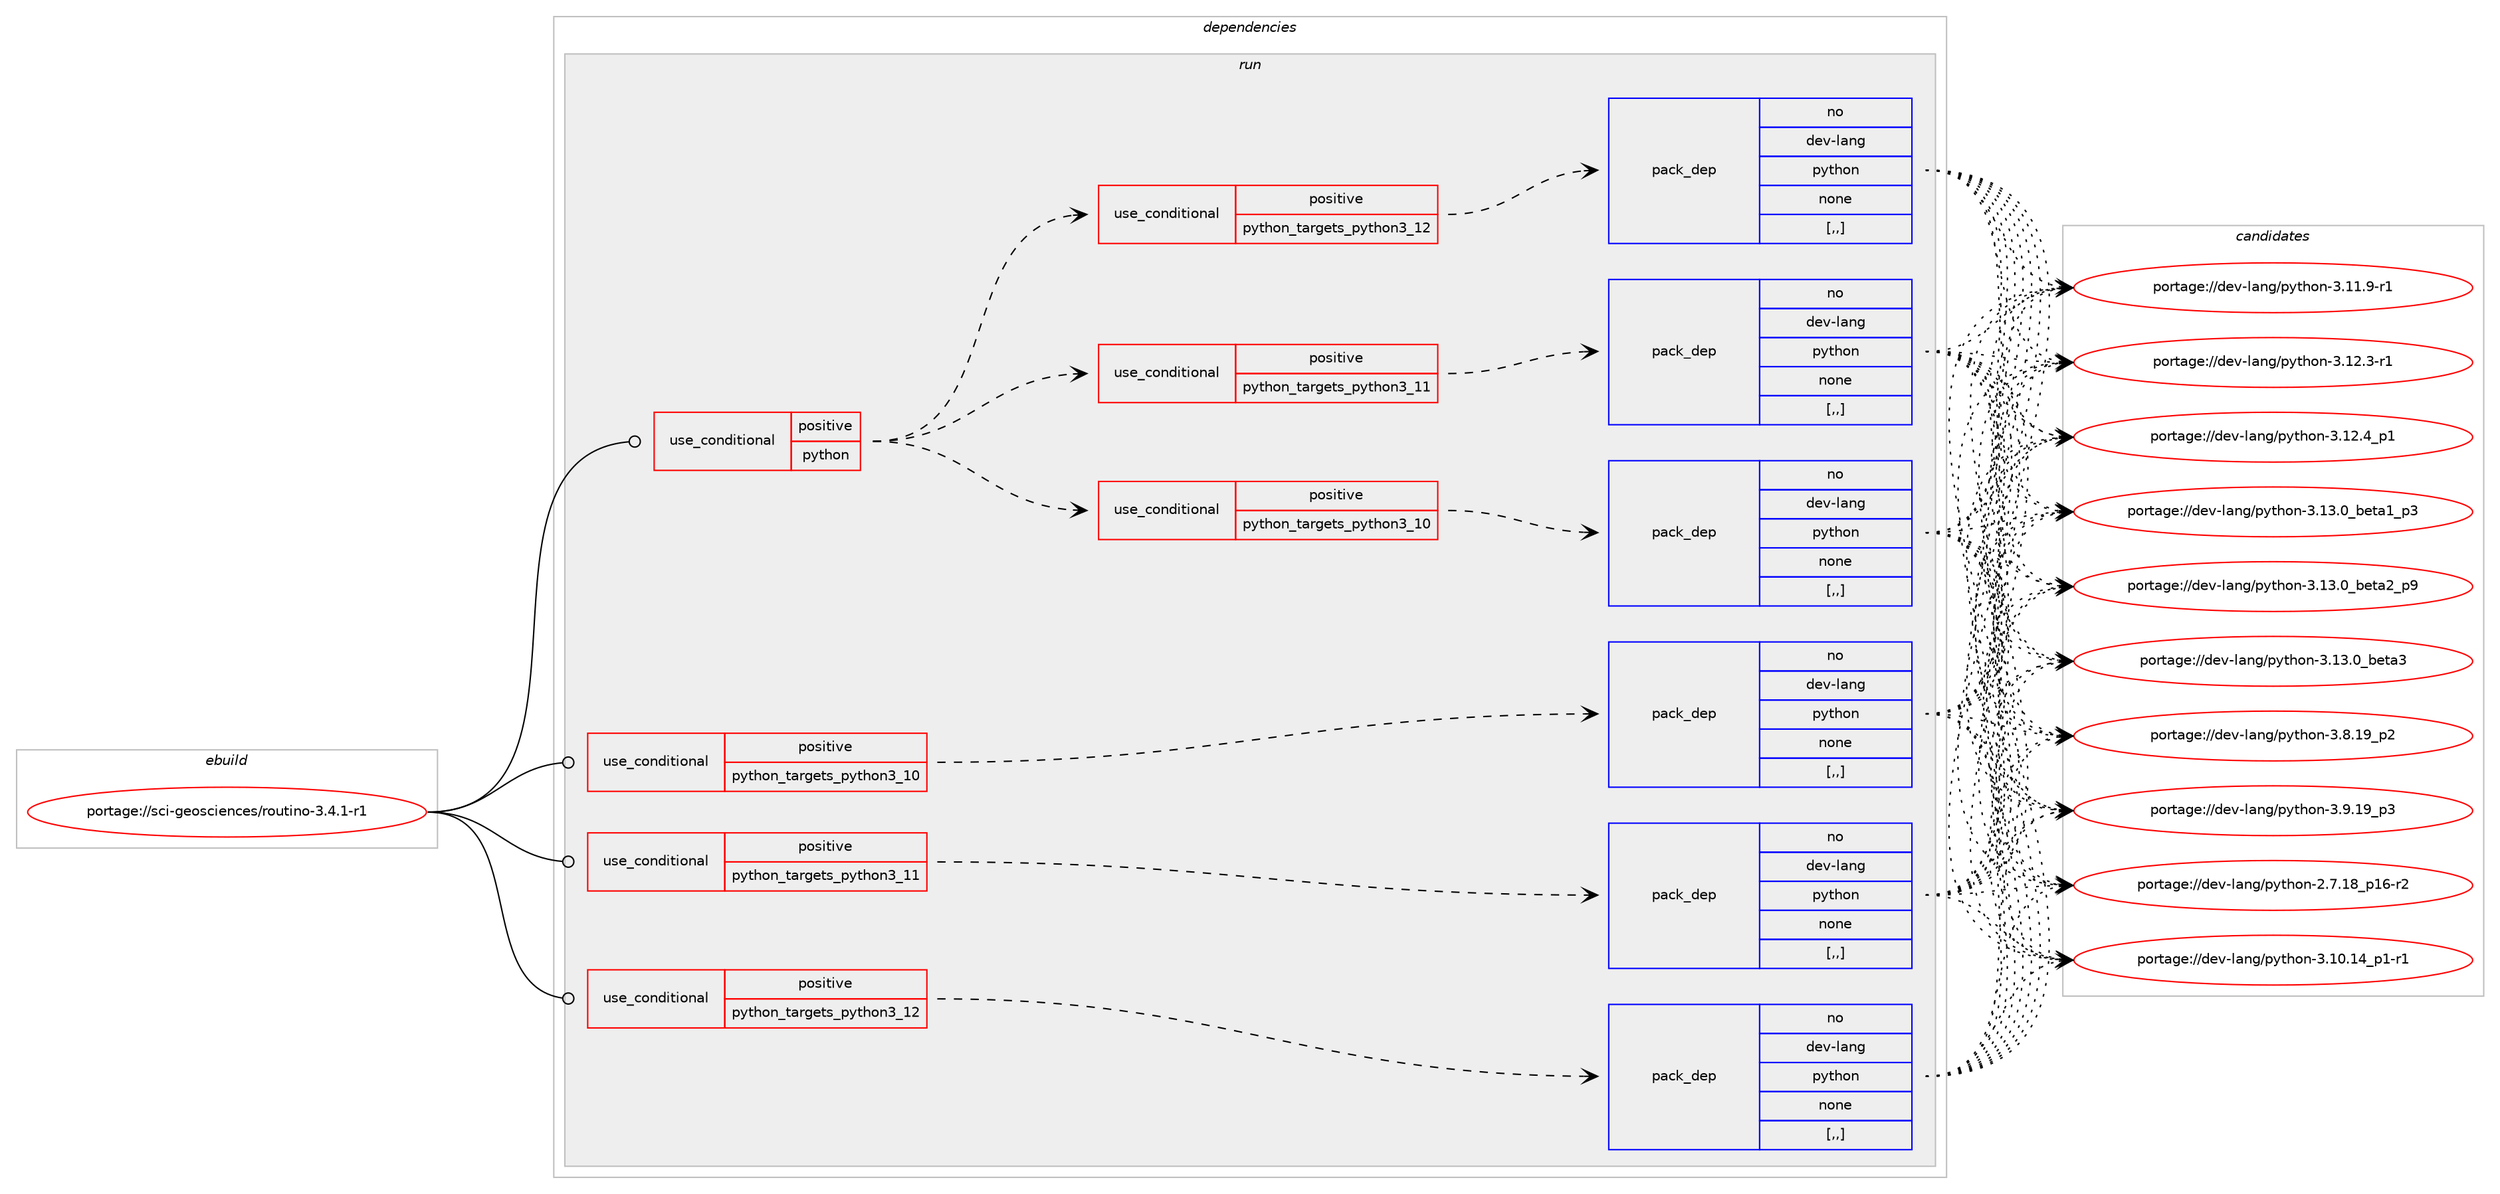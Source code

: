 digraph prolog {

# *************
# Graph options
# *************

newrank=true;
concentrate=true;
compound=true;
graph [rankdir=LR,fontname=Helvetica,fontsize=10,ranksep=1.5];#, ranksep=2.5, nodesep=0.2];
edge  [arrowhead=vee];
node  [fontname=Helvetica,fontsize=10];

# **********
# The ebuild
# **********

subgraph cluster_leftcol {
color=gray;
rank=same;
label=<<i>ebuild</i>>;
id [label="portage://sci-geosciences/routino-3.4.1-r1", color=red, width=4, href="../sci-geosciences/routino-3.4.1-r1.svg"];
}

# ****************
# The dependencies
# ****************

subgraph cluster_midcol {
color=gray;
label=<<i>dependencies</i>>;
subgraph cluster_compile {
fillcolor="#eeeeee";
style=filled;
label=<<i>compile</i>>;
}
subgraph cluster_compileandrun {
fillcolor="#eeeeee";
style=filled;
label=<<i>compile and run</i>>;
}
subgraph cluster_run {
fillcolor="#eeeeee";
style=filled;
label=<<i>run</i>>;
subgraph cond102663 {
dependency389419 [label=<<TABLE BORDER="0" CELLBORDER="1" CELLSPACING="0" CELLPADDING="4"><TR><TD ROWSPAN="3" CELLPADDING="10">use_conditional</TD></TR><TR><TD>positive</TD></TR><TR><TD>python</TD></TR></TABLE>>, shape=none, color=red];
subgraph cond102664 {
dependency389420 [label=<<TABLE BORDER="0" CELLBORDER="1" CELLSPACING="0" CELLPADDING="4"><TR><TD ROWSPAN="3" CELLPADDING="10">use_conditional</TD></TR><TR><TD>positive</TD></TR><TR><TD>python_targets_python3_10</TD></TR></TABLE>>, shape=none, color=red];
subgraph pack283977 {
dependency389421 [label=<<TABLE BORDER="0" CELLBORDER="1" CELLSPACING="0" CELLPADDING="4" WIDTH="220"><TR><TD ROWSPAN="6" CELLPADDING="30">pack_dep</TD></TR><TR><TD WIDTH="110">no</TD></TR><TR><TD>dev-lang</TD></TR><TR><TD>python</TD></TR><TR><TD>none</TD></TR><TR><TD>[,,]</TD></TR></TABLE>>, shape=none, color=blue];
}
dependency389420:e -> dependency389421:w [weight=20,style="dashed",arrowhead="vee"];
}
dependency389419:e -> dependency389420:w [weight=20,style="dashed",arrowhead="vee"];
subgraph cond102665 {
dependency389422 [label=<<TABLE BORDER="0" CELLBORDER="1" CELLSPACING="0" CELLPADDING="4"><TR><TD ROWSPAN="3" CELLPADDING="10">use_conditional</TD></TR><TR><TD>positive</TD></TR><TR><TD>python_targets_python3_11</TD></TR></TABLE>>, shape=none, color=red];
subgraph pack283978 {
dependency389423 [label=<<TABLE BORDER="0" CELLBORDER="1" CELLSPACING="0" CELLPADDING="4" WIDTH="220"><TR><TD ROWSPAN="6" CELLPADDING="30">pack_dep</TD></TR><TR><TD WIDTH="110">no</TD></TR><TR><TD>dev-lang</TD></TR><TR><TD>python</TD></TR><TR><TD>none</TD></TR><TR><TD>[,,]</TD></TR></TABLE>>, shape=none, color=blue];
}
dependency389422:e -> dependency389423:w [weight=20,style="dashed",arrowhead="vee"];
}
dependency389419:e -> dependency389422:w [weight=20,style="dashed",arrowhead="vee"];
subgraph cond102666 {
dependency389424 [label=<<TABLE BORDER="0" CELLBORDER="1" CELLSPACING="0" CELLPADDING="4"><TR><TD ROWSPAN="3" CELLPADDING="10">use_conditional</TD></TR><TR><TD>positive</TD></TR><TR><TD>python_targets_python3_12</TD></TR></TABLE>>, shape=none, color=red];
subgraph pack283979 {
dependency389425 [label=<<TABLE BORDER="0" CELLBORDER="1" CELLSPACING="0" CELLPADDING="4" WIDTH="220"><TR><TD ROWSPAN="6" CELLPADDING="30">pack_dep</TD></TR><TR><TD WIDTH="110">no</TD></TR><TR><TD>dev-lang</TD></TR><TR><TD>python</TD></TR><TR><TD>none</TD></TR><TR><TD>[,,]</TD></TR></TABLE>>, shape=none, color=blue];
}
dependency389424:e -> dependency389425:w [weight=20,style="dashed",arrowhead="vee"];
}
dependency389419:e -> dependency389424:w [weight=20,style="dashed",arrowhead="vee"];
}
id:e -> dependency389419:w [weight=20,style="solid",arrowhead="odot"];
subgraph cond102667 {
dependency389426 [label=<<TABLE BORDER="0" CELLBORDER="1" CELLSPACING="0" CELLPADDING="4"><TR><TD ROWSPAN="3" CELLPADDING="10">use_conditional</TD></TR><TR><TD>positive</TD></TR><TR><TD>python_targets_python3_10</TD></TR></TABLE>>, shape=none, color=red];
subgraph pack283980 {
dependency389427 [label=<<TABLE BORDER="0" CELLBORDER="1" CELLSPACING="0" CELLPADDING="4" WIDTH="220"><TR><TD ROWSPAN="6" CELLPADDING="30">pack_dep</TD></TR><TR><TD WIDTH="110">no</TD></TR><TR><TD>dev-lang</TD></TR><TR><TD>python</TD></TR><TR><TD>none</TD></TR><TR><TD>[,,]</TD></TR></TABLE>>, shape=none, color=blue];
}
dependency389426:e -> dependency389427:w [weight=20,style="dashed",arrowhead="vee"];
}
id:e -> dependency389426:w [weight=20,style="solid",arrowhead="odot"];
subgraph cond102668 {
dependency389428 [label=<<TABLE BORDER="0" CELLBORDER="1" CELLSPACING="0" CELLPADDING="4"><TR><TD ROWSPAN="3" CELLPADDING="10">use_conditional</TD></TR><TR><TD>positive</TD></TR><TR><TD>python_targets_python3_11</TD></TR></TABLE>>, shape=none, color=red];
subgraph pack283981 {
dependency389429 [label=<<TABLE BORDER="0" CELLBORDER="1" CELLSPACING="0" CELLPADDING="4" WIDTH="220"><TR><TD ROWSPAN="6" CELLPADDING="30">pack_dep</TD></TR><TR><TD WIDTH="110">no</TD></TR><TR><TD>dev-lang</TD></TR><TR><TD>python</TD></TR><TR><TD>none</TD></TR><TR><TD>[,,]</TD></TR></TABLE>>, shape=none, color=blue];
}
dependency389428:e -> dependency389429:w [weight=20,style="dashed",arrowhead="vee"];
}
id:e -> dependency389428:w [weight=20,style="solid",arrowhead="odot"];
subgraph cond102669 {
dependency389430 [label=<<TABLE BORDER="0" CELLBORDER="1" CELLSPACING="0" CELLPADDING="4"><TR><TD ROWSPAN="3" CELLPADDING="10">use_conditional</TD></TR><TR><TD>positive</TD></TR><TR><TD>python_targets_python3_12</TD></TR></TABLE>>, shape=none, color=red];
subgraph pack283982 {
dependency389431 [label=<<TABLE BORDER="0" CELLBORDER="1" CELLSPACING="0" CELLPADDING="4" WIDTH="220"><TR><TD ROWSPAN="6" CELLPADDING="30">pack_dep</TD></TR><TR><TD WIDTH="110">no</TD></TR><TR><TD>dev-lang</TD></TR><TR><TD>python</TD></TR><TR><TD>none</TD></TR><TR><TD>[,,]</TD></TR></TABLE>>, shape=none, color=blue];
}
dependency389430:e -> dependency389431:w [weight=20,style="dashed",arrowhead="vee"];
}
id:e -> dependency389430:w [weight=20,style="solid",arrowhead="odot"];
}
}

# **************
# The candidates
# **************

subgraph cluster_choices {
rank=same;
color=gray;
label=<<i>candidates</i>>;

subgraph choice283977 {
color=black;
nodesep=1;
choice100101118451089711010347112121116104111110455046554649569511249544511450 [label="portage://dev-lang/python-2.7.18_p16-r2", color=red, width=4,href="../dev-lang/python-2.7.18_p16-r2.svg"];
choice100101118451089711010347112121116104111110455146494846495295112494511449 [label="portage://dev-lang/python-3.10.14_p1-r1", color=red, width=4,href="../dev-lang/python-3.10.14_p1-r1.svg"];
choice100101118451089711010347112121116104111110455146494946574511449 [label="portage://dev-lang/python-3.11.9-r1", color=red, width=4,href="../dev-lang/python-3.11.9-r1.svg"];
choice100101118451089711010347112121116104111110455146495046514511449 [label="portage://dev-lang/python-3.12.3-r1", color=red, width=4,href="../dev-lang/python-3.12.3-r1.svg"];
choice100101118451089711010347112121116104111110455146495046529511249 [label="portage://dev-lang/python-3.12.4_p1", color=red, width=4,href="../dev-lang/python-3.12.4_p1.svg"];
choice10010111845108971101034711212111610411111045514649514648959810111697499511251 [label="portage://dev-lang/python-3.13.0_beta1_p3", color=red, width=4,href="../dev-lang/python-3.13.0_beta1_p3.svg"];
choice10010111845108971101034711212111610411111045514649514648959810111697509511257 [label="portage://dev-lang/python-3.13.0_beta2_p9", color=red, width=4,href="../dev-lang/python-3.13.0_beta2_p9.svg"];
choice1001011184510897110103471121211161041111104551464951464895981011169751 [label="portage://dev-lang/python-3.13.0_beta3", color=red, width=4,href="../dev-lang/python-3.13.0_beta3.svg"];
choice100101118451089711010347112121116104111110455146564649579511250 [label="portage://dev-lang/python-3.8.19_p2", color=red, width=4,href="../dev-lang/python-3.8.19_p2.svg"];
choice100101118451089711010347112121116104111110455146574649579511251 [label="portage://dev-lang/python-3.9.19_p3", color=red, width=4,href="../dev-lang/python-3.9.19_p3.svg"];
dependency389421:e -> choice100101118451089711010347112121116104111110455046554649569511249544511450:w [style=dotted,weight="100"];
dependency389421:e -> choice100101118451089711010347112121116104111110455146494846495295112494511449:w [style=dotted,weight="100"];
dependency389421:e -> choice100101118451089711010347112121116104111110455146494946574511449:w [style=dotted,weight="100"];
dependency389421:e -> choice100101118451089711010347112121116104111110455146495046514511449:w [style=dotted,weight="100"];
dependency389421:e -> choice100101118451089711010347112121116104111110455146495046529511249:w [style=dotted,weight="100"];
dependency389421:e -> choice10010111845108971101034711212111610411111045514649514648959810111697499511251:w [style=dotted,weight="100"];
dependency389421:e -> choice10010111845108971101034711212111610411111045514649514648959810111697509511257:w [style=dotted,weight="100"];
dependency389421:e -> choice1001011184510897110103471121211161041111104551464951464895981011169751:w [style=dotted,weight="100"];
dependency389421:e -> choice100101118451089711010347112121116104111110455146564649579511250:w [style=dotted,weight="100"];
dependency389421:e -> choice100101118451089711010347112121116104111110455146574649579511251:w [style=dotted,weight="100"];
}
subgraph choice283978 {
color=black;
nodesep=1;
choice100101118451089711010347112121116104111110455046554649569511249544511450 [label="portage://dev-lang/python-2.7.18_p16-r2", color=red, width=4,href="../dev-lang/python-2.7.18_p16-r2.svg"];
choice100101118451089711010347112121116104111110455146494846495295112494511449 [label="portage://dev-lang/python-3.10.14_p1-r1", color=red, width=4,href="../dev-lang/python-3.10.14_p1-r1.svg"];
choice100101118451089711010347112121116104111110455146494946574511449 [label="portage://dev-lang/python-3.11.9-r1", color=red, width=4,href="../dev-lang/python-3.11.9-r1.svg"];
choice100101118451089711010347112121116104111110455146495046514511449 [label="portage://dev-lang/python-3.12.3-r1", color=red, width=4,href="../dev-lang/python-3.12.3-r1.svg"];
choice100101118451089711010347112121116104111110455146495046529511249 [label="portage://dev-lang/python-3.12.4_p1", color=red, width=4,href="../dev-lang/python-3.12.4_p1.svg"];
choice10010111845108971101034711212111610411111045514649514648959810111697499511251 [label="portage://dev-lang/python-3.13.0_beta1_p3", color=red, width=4,href="../dev-lang/python-3.13.0_beta1_p3.svg"];
choice10010111845108971101034711212111610411111045514649514648959810111697509511257 [label="portage://dev-lang/python-3.13.0_beta2_p9", color=red, width=4,href="../dev-lang/python-3.13.0_beta2_p9.svg"];
choice1001011184510897110103471121211161041111104551464951464895981011169751 [label="portage://dev-lang/python-3.13.0_beta3", color=red, width=4,href="../dev-lang/python-3.13.0_beta3.svg"];
choice100101118451089711010347112121116104111110455146564649579511250 [label="portage://dev-lang/python-3.8.19_p2", color=red, width=4,href="../dev-lang/python-3.8.19_p2.svg"];
choice100101118451089711010347112121116104111110455146574649579511251 [label="portage://dev-lang/python-3.9.19_p3", color=red, width=4,href="../dev-lang/python-3.9.19_p3.svg"];
dependency389423:e -> choice100101118451089711010347112121116104111110455046554649569511249544511450:w [style=dotted,weight="100"];
dependency389423:e -> choice100101118451089711010347112121116104111110455146494846495295112494511449:w [style=dotted,weight="100"];
dependency389423:e -> choice100101118451089711010347112121116104111110455146494946574511449:w [style=dotted,weight="100"];
dependency389423:e -> choice100101118451089711010347112121116104111110455146495046514511449:w [style=dotted,weight="100"];
dependency389423:e -> choice100101118451089711010347112121116104111110455146495046529511249:w [style=dotted,weight="100"];
dependency389423:e -> choice10010111845108971101034711212111610411111045514649514648959810111697499511251:w [style=dotted,weight="100"];
dependency389423:e -> choice10010111845108971101034711212111610411111045514649514648959810111697509511257:w [style=dotted,weight="100"];
dependency389423:e -> choice1001011184510897110103471121211161041111104551464951464895981011169751:w [style=dotted,weight="100"];
dependency389423:e -> choice100101118451089711010347112121116104111110455146564649579511250:w [style=dotted,weight="100"];
dependency389423:e -> choice100101118451089711010347112121116104111110455146574649579511251:w [style=dotted,weight="100"];
}
subgraph choice283979 {
color=black;
nodesep=1;
choice100101118451089711010347112121116104111110455046554649569511249544511450 [label="portage://dev-lang/python-2.7.18_p16-r2", color=red, width=4,href="../dev-lang/python-2.7.18_p16-r2.svg"];
choice100101118451089711010347112121116104111110455146494846495295112494511449 [label="portage://dev-lang/python-3.10.14_p1-r1", color=red, width=4,href="../dev-lang/python-3.10.14_p1-r1.svg"];
choice100101118451089711010347112121116104111110455146494946574511449 [label="portage://dev-lang/python-3.11.9-r1", color=red, width=4,href="../dev-lang/python-3.11.9-r1.svg"];
choice100101118451089711010347112121116104111110455146495046514511449 [label="portage://dev-lang/python-3.12.3-r1", color=red, width=4,href="../dev-lang/python-3.12.3-r1.svg"];
choice100101118451089711010347112121116104111110455146495046529511249 [label="portage://dev-lang/python-3.12.4_p1", color=red, width=4,href="../dev-lang/python-3.12.4_p1.svg"];
choice10010111845108971101034711212111610411111045514649514648959810111697499511251 [label="portage://dev-lang/python-3.13.0_beta1_p3", color=red, width=4,href="../dev-lang/python-3.13.0_beta1_p3.svg"];
choice10010111845108971101034711212111610411111045514649514648959810111697509511257 [label="portage://dev-lang/python-3.13.0_beta2_p9", color=red, width=4,href="../dev-lang/python-3.13.0_beta2_p9.svg"];
choice1001011184510897110103471121211161041111104551464951464895981011169751 [label="portage://dev-lang/python-3.13.0_beta3", color=red, width=4,href="../dev-lang/python-3.13.0_beta3.svg"];
choice100101118451089711010347112121116104111110455146564649579511250 [label="portage://dev-lang/python-3.8.19_p2", color=red, width=4,href="../dev-lang/python-3.8.19_p2.svg"];
choice100101118451089711010347112121116104111110455146574649579511251 [label="portage://dev-lang/python-3.9.19_p3", color=red, width=4,href="../dev-lang/python-3.9.19_p3.svg"];
dependency389425:e -> choice100101118451089711010347112121116104111110455046554649569511249544511450:w [style=dotted,weight="100"];
dependency389425:e -> choice100101118451089711010347112121116104111110455146494846495295112494511449:w [style=dotted,weight="100"];
dependency389425:e -> choice100101118451089711010347112121116104111110455146494946574511449:w [style=dotted,weight="100"];
dependency389425:e -> choice100101118451089711010347112121116104111110455146495046514511449:w [style=dotted,weight="100"];
dependency389425:e -> choice100101118451089711010347112121116104111110455146495046529511249:w [style=dotted,weight="100"];
dependency389425:e -> choice10010111845108971101034711212111610411111045514649514648959810111697499511251:w [style=dotted,weight="100"];
dependency389425:e -> choice10010111845108971101034711212111610411111045514649514648959810111697509511257:w [style=dotted,weight="100"];
dependency389425:e -> choice1001011184510897110103471121211161041111104551464951464895981011169751:w [style=dotted,weight="100"];
dependency389425:e -> choice100101118451089711010347112121116104111110455146564649579511250:w [style=dotted,weight="100"];
dependency389425:e -> choice100101118451089711010347112121116104111110455146574649579511251:w [style=dotted,weight="100"];
}
subgraph choice283980 {
color=black;
nodesep=1;
choice100101118451089711010347112121116104111110455046554649569511249544511450 [label="portage://dev-lang/python-2.7.18_p16-r2", color=red, width=4,href="../dev-lang/python-2.7.18_p16-r2.svg"];
choice100101118451089711010347112121116104111110455146494846495295112494511449 [label="portage://dev-lang/python-3.10.14_p1-r1", color=red, width=4,href="../dev-lang/python-3.10.14_p1-r1.svg"];
choice100101118451089711010347112121116104111110455146494946574511449 [label="portage://dev-lang/python-3.11.9-r1", color=red, width=4,href="../dev-lang/python-3.11.9-r1.svg"];
choice100101118451089711010347112121116104111110455146495046514511449 [label="portage://dev-lang/python-3.12.3-r1", color=red, width=4,href="../dev-lang/python-3.12.3-r1.svg"];
choice100101118451089711010347112121116104111110455146495046529511249 [label="portage://dev-lang/python-3.12.4_p1", color=red, width=4,href="../dev-lang/python-3.12.4_p1.svg"];
choice10010111845108971101034711212111610411111045514649514648959810111697499511251 [label="portage://dev-lang/python-3.13.0_beta1_p3", color=red, width=4,href="../dev-lang/python-3.13.0_beta1_p3.svg"];
choice10010111845108971101034711212111610411111045514649514648959810111697509511257 [label="portage://dev-lang/python-3.13.0_beta2_p9", color=red, width=4,href="../dev-lang/python-3.13.0_beta2_p9.svg"];
choice1001011184510897110103471121211161041111104551464951464895981011169751 [label="portage://dev-lang/python-3.13.0_beta3", color=red, width=4,href="../dev-lang/python-3.13.0_beta3.svg"];
choice100101118451089711010347112121116104111110455146564649579511250 [label="portage://dev-lang/python-3.8.19_p2", color=red, width=4,href="../dev-lang/python-3.8.19_p2.svg"];
choice100101118451089711010347112121116104111110455146574649579511251 [label="portage://dev-lang/python-3.9.19_p3", color=red, width=4,href="../dev-lang/python-3.9.19_p3.svg"];
dependency389427:e -> choice100101118451089711010347112121116104111110455046554649569511249544511450:w [style=dotted,weight="100"];
dependency389427:e -> choice100101118451089711010347112121116104111110455146494846495295112494511449:w [style=dotted,weight="100"];
dependency389427:e -> choice100101118451089711010347112121116104111110455146494946574511449:w [style=dotted,weight="100"];
dependency389427:e -> choice100101118451089711010347112121116104111110455146495046514511449:w [style=dotted,weight="100"];
dependency389427:e -> choice100101118451089711010347112121116104111110455146495046529511249:w [style=dotted,weight="100"];
dependency389427:e -> choice10010111845108971101034711212111610411111045514649514648959810111697499511251:w [style=dotted,weight="100"];
dependency389427:e -> choice10010111845108971101034711212111610411111045514649514648959810111697509511257:w [style=dotted,weight="100"];
dependency389427:e -> choice1001011184510897110103471121211161041111104551464951464895981011169751:w [style=dotted,weight="100"];
dependency389427:e -> choice100101118451089711010347112121116104111110455146564649579511250:w [style=dotted,weight="100"];
dependency389427:e -> choice100101118451089711010347112121116104111110455146574649579511251:w [style=dotted,weight="100"];
}
subgraph choice283981 {
color=black;
nodesep=1;
choice100101118451089711010347112121116104111110455046554649569511249544511450 [label="portage://dev-lang/python-2.7.18_p16-r2", color=red, width=4,href="../dev-lang/python-2.7.18_p16-r2.svg"];
choice100101118451089711010347112121116104111110455146494846495295112494511449 [label="portage://dev-lang/python-3.10.14_p1-r1", color=red, width=4,href="../dev-lang/python-3.10.14_p1-r1.svg"];
choice100101118451089711010347112121116104111110455146494946574511449 [label="portage://dev-lang/python-3.11.9-r1", color=red, width=4,href="../dev-lang/python-3.11.9-r1.svg"];
choice100101118451089711010347112121116104111110455146495046514511449 [label="portage://dev-lang/python-3.12.3-r1", color=red, width=4,href="../dev-lang/python-3.12.3-r1.svg"];
choice100101118451089711010347112121116104111110455146495046529511249 [label="portage://dev-lang/python-3.12.4_p1", color=red, width=4,href="../dev-lang/python-3.12.4_p1.svg"];
choice10010111845108971101034711212111610411111045514649514648959810111697499511251 [label="portage://dev-lang/python-3.13.0_beta1_p3", color=red, width=4,href="../dev-lang/python-3.13.0_beta1_p3.svg"];
choice10010111845108971101034711212111610411111045514649514648959810111697509511257 [label="portage://dev-lang/python-3.13.0_beta2_p9", color=red, width=4,href="../dev-lang/python-3.13.0_beta2_p9.svg"];
choice1001011184510897110103471121211161041111104551464951464895981011169751 [label="portage://dev-lang/python-3.13.0_beta3", color=red, width=4,href="../dev-lang/python-3.13.0_beta3.svg"];
choice100101118451089711010347112121116104111110455146564649579511250 [label="portage://dev-lang/python-3.8.19_p2", color=red, width=4,href="../dev-lang/python-3.8.19_p2.svg"];
choice100101118451089711010347112121116104111110455146574649579511251 [label="portage://dev-lang/python-3.9.19_p3", color=red, width=4,href="../dev-lang/python-3.9.19_p3.svg"];
dependency389429:e -> choice100101118451089711010347112121116104111110455046554649569511249544511450:w [style=dotted,weight="100"];
dependency389429:e -> choice100101118451089711010347112121116104111110455146494846495295112494511449:w [style=dotted,weight="100"];
dependency389429:e -> choice100101118451089711010347112121116104111110455146494946574511449:w [style=dotted,weight="100"];
dependency389429:e -> choice100101118451089711010347112121116104111110455146495046514511449:w [style=dotted,weight="100"];
dependency389429:e -> choice100101118451089711010347112121116104111110455146495046529511249:w [style=dotted,weight="100"];
dependency389429:e -> choice10010111845108971101034711212111610411111045514649514648959810111697499511251:w [style=dotted,weight="100"];
dependency389429:e -> choice10010111845108971101034711212111610411111045514649514648959810111697509511257:w [style=dotted,weight="100"];
dependency389429:e -> choice1001011184510897110103471121211161041111104551464951464895981011169751:w [style=dotted,weight="100"];
dependency389429:e -> choice100101118451089711010347112121116104111110455146564649579511250:w [style=dotted,weight="100"];
dependency389429:e -> choice100101118451089711010347112121116104111110455146574649579511251:w [style=dotted,weight="100"];
}
subgraph choice283982 {
color=black;
nodesep=1;
choice100101118451089711010347112121116104111110455046554649569511249544511450 [label="portage://dev-lang/python-2.7.18_p16-r2", color=red, width=4,href="../dev-lang/python-2.7.18_p16-r2.svg"];
choice100101118451089711010347112121116104111110455146494846495295112494511449 [label="portage://dev-lang/python-3.10.14_p1-r1", color=red, width=4,href="../dev-lang/python-3.10.14_p1-r1.svg"];
choice100101118451089711010347112121116104111110455146494946574511449 [label="portage://dev-lang/python-3.11.9-r1", color=red, width=4,href="../dev-lang/python-3.11.9-r1.svg"];
choice100101118451089711010347112121116104111110455146495046514511449 [label="portage://dev-lang/python-3.12.3-r1", color=red, width=4,href="../dev-lang/python-3.12.3-r1.svg"];
choice100101118451089711010347112121116104111110455146495046529511249 [label="portage://dev-lang/python-3.12.4_p1", color=red, width=4,href="../dev-lang/python-3.12.4_p1.svg"];
choice10010111845108971101034711212111610411111045514649514648959810111697499511251 [label="portage://dev-lang/python-3.13.0_beta1_p3", color=red, width=4,href="../dev-lang/python-3.13.0_beta1_p3.svg"];
choice10010111845108971101034711212111610411111045514649514648959810111697509511257 [label="portage://dev-lang/python-3.13.0_beta2_p9", color=red, width=4,href="../dev-lang/python-3.13.0_beta2_p9.svg"];
choice1001011184510897110103471121211161041111104551464951464895981011169751 [label="portage://dev-lang/python-3.13.0_beta3", color=red, width=4,href="../dev-lang/python-3.13.0_beta3.svg"];
choice100101118451089711010347112121116104111110455146564649579511250 [label="portage://dev-lang/python-3.8.19_p2", color=red, width=4,href="../dev-lang/python-3.8.19_p2.svg"];
choice100101118451089711010347112121116104111110455146574649579511251 [label="portage://dev-lang/python-3.9.19_p3", color=red, width=4,href="../dev-lang/python-3.9.19_p3.svg"];
dependency389431:e -> choice100101118451089711010347112121116104111110455046554649569511249544511450:w [style=dotted,weight="100"];
dependency389431:e -> choice100101118451089711010347112121116104111110455146494846495295112494511449:w [style=dotted,weight="100"];
dependency389431:e -> choice100101118451089711010347112121116104111110455146494946574511449:w [style=dotted,weight="100"];
dependency389431:e -> choice100101118451089711010347112121116104111110455146495046514511449:w [style=dotted,weight="100"];
dependency389431:e -> choice100101118451089711010347112121116104111110455146495046529511249:w [style=dotted,weight="100"];
dependency389431:e -> choice10010111845108971101034711212111610411111045514649514648959810111697499511251:w [style=dotted,weight="100"];
dependency389431:e -> choice10010111845108971101034711212111610411111045514649514648959810111697509511257:w [style=dotted,weight="100"];
dependency389431:e -> choice1001011184510897110103471121211161041111104551464951464895981011169751:w [style=dotted,weight="100"];
dependency389431:e -> choice100101118451089711010347112121116104111110455146564649579511250:w [style=dotted,weight="100"];
dependency389431:e -> choice100101118451089711010347112121116104111110455146574649579511251:w [style=dotted,weight="100"];
}
}

}
